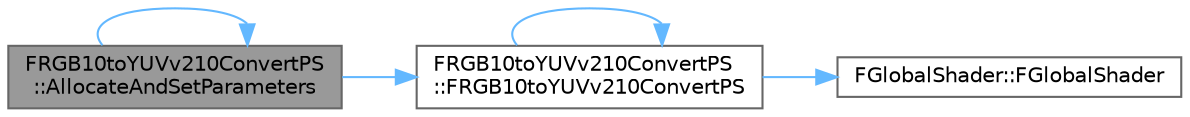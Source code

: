 digraph "FRGB10toYUVv210ConvertPS::AllocateAndSetParameters"
{
 // INTERACTIVE_SVG=YES
 // LATEX_PDF_SIZE
  bgcolor="transparent";
  edge [fontname=Helvetica,fontsize=10,labelfontname=Helvetica,labelfontsize=10];
  node [fontname=Helvetica,fontsize=10,shape=box,height=0.2,width=0.4];
  rankdir="LR";
  Node1 [id="Node000001",label="FRGB10toYUVv210ConvertPS\l::AllocateAndSetParameters",height=0.2,width=0.4,color="gray40", fillcolor="grey60", style="filled", fontcolor="black",tooltip="Allocates and setup shader parameter in the incoming graph builder."];
  Node1 -> Node2 [id="edge1_Node000001_Node000002",color="steelblue1",style="solid",tooltip=" "];
  Node2 [id="Node000002",label="FRGB10toYUVv210ConvertPS\l::FRGB10toYUVv210ConvertPS",height=0.2,width=0.4,color="grey40", fillcolor="white", style="filled",URL="$d5/d92/classFRGB10toYUVv210ConvertPS.html#a99b15dbba287031cee5aee2819a21a6a",tooltip=" "];
  Node2 -> Node3 [id="edge2_Node000002_Node000003",color="steelblue1",style="solid",tooltip=" "];
  Node3 [id="Node000003",label="FGlobalShader::FGlobalShader",height=0.2,width=0.4,color="grey40", fillcolor="white", style="filled",URL="$d6/dce/classFGlobalShader.html#acd4e07ac7a782a4d79852c04b5c0d1a9",tooltip=" "];
  Node2 -> Node2 [id="edge3_Node000002_Node000002",color="steelblue1",style="solid",tooltip=" "];
  Node1 -> Node1 [id="edge4_Node000001_Node000001",color="steelblue1",style="solid",tooltip=" "];
}
